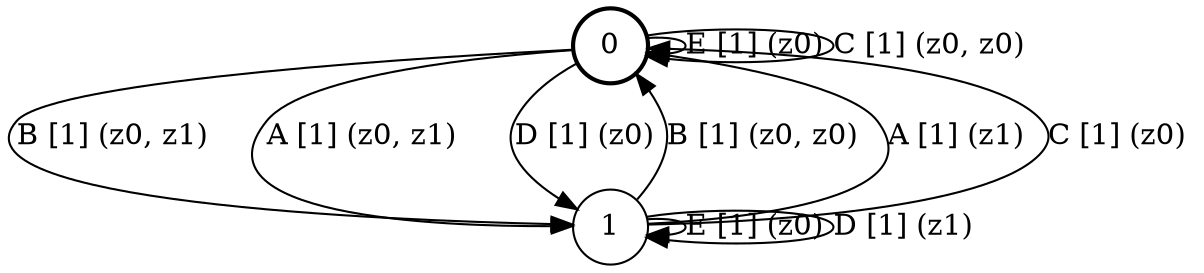 # generated file, don't try to modify
# command: dot -Tpng <filename> > tree.png
digraph Automaton {
    node [shape = circle];
    0 [style = "bold"];
    0 -> 1 [label = "B [1] (z0, z1) "];
    0 -> 0 [label = "E [1] (z0) "];
    0 -> 1 [label = "A [1] (z0, z1) "];
    0 -> 1 [label = "D [1] (z0) "];
    0 -> 0 [label = "C [1] (z0, z0) "];
    1 -> 0 [label = "B [1] (z0, z0) "];
    1 -> 1 [label = "E [1] (z0) "];
    1 -> 0 [label = "A [1] (z1) "];
    1 -> 1 [label = "D [1] (z1) "];
    1 -> 0 [label = "C [1] (z0) "];
}
